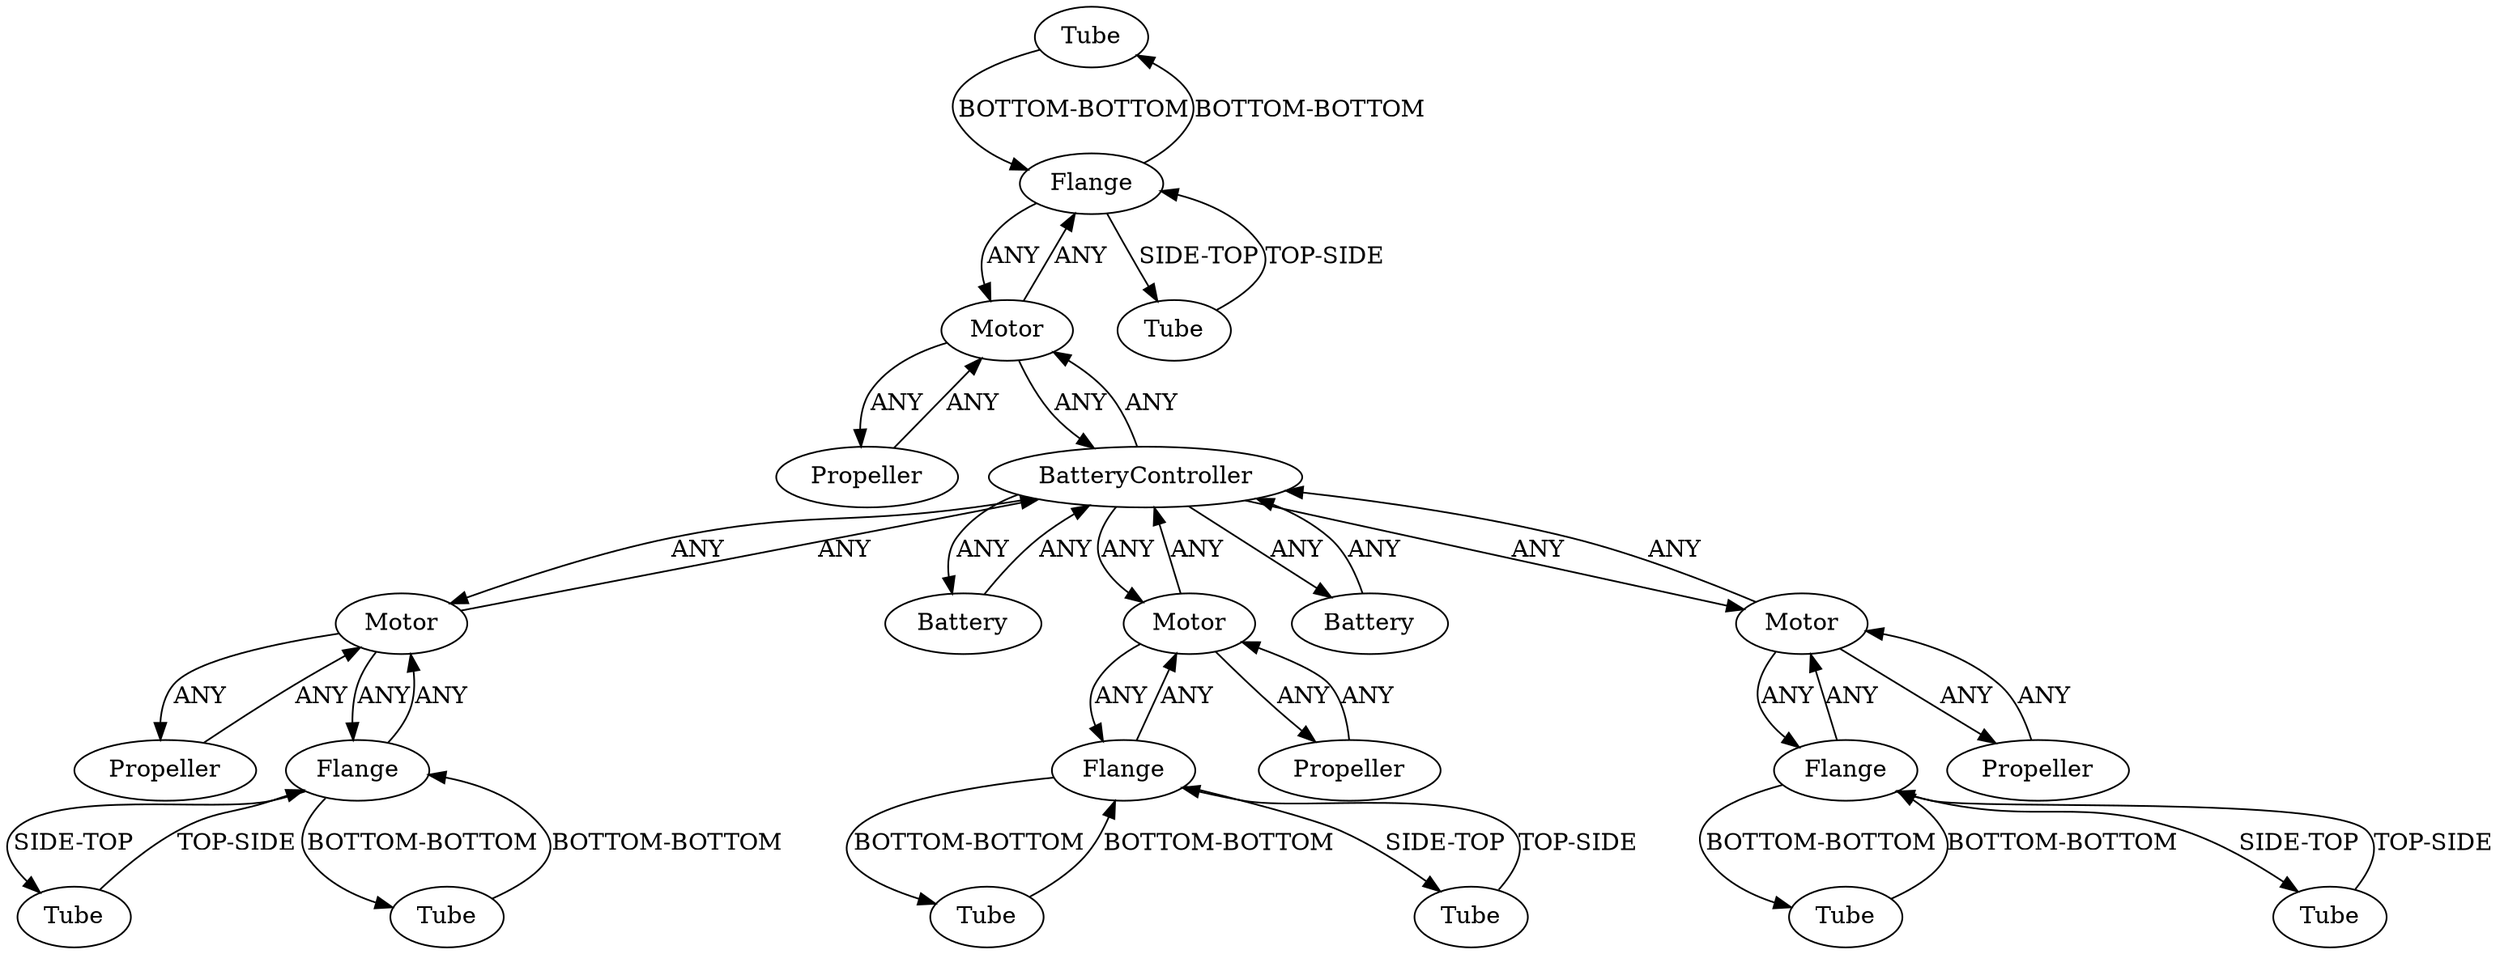 /* Created by igraph 0.10.2 */
digraph {
  0 [
    instance=Tube_instance_1
    label=Tube
  ];
  1 [
    instance=Motor_instance_1
    label=Motor
  ];
  2 [
    instance=Tube_instance_2
    label=Tube
  ];
  3 [
    instance=Tube_instance_3
    label=Tube
  ];
  4 [
    instance=Propeller_instance_1
    label=Propeller
  ];
  5 [
    instance=Tube_instance_4
    label=Tube
  ];
  6 [
    instance=Battery_instance_1
    label=Battery
  ];
  7 [
    instance=Motor_instance_2
    label=Motor
  ];
  8 [
    instance=Flange_instance_1
    label=Flange
  ];
  9 [
    instance=Tube_instance_5
    label=Tube
  ];
  10 [
    instance=Tube_instance_6
    label=Tube
  ];
  11 [
    instance=BatteryController_instance_1
    label=BatteryController
  ];
  12 [
    instance=Motor_instance_3
    label=Motor
  ];
  13 [
    instance=Flange_instance_2
    label=Flange
  ];
  14 [
    instance=Propeller_instance_2
    label=Propeller
  ];
  15 [
    instance=Flange_instance_3
    label=Flange
  ];
  16 [
    instance=Propeller_instance_3
    label=Propeller
  ];
  17 [
    instance=Battery_instance_2
    label=Battery
  ];
  18 [
    instance=Propeller_instance_4
    label=Propeller
  ];
  19 [
    instance=Motor_instance_4
    label=Motor
  ];
  20 [
    instance=Flange_instance_4
    label=Flange
  ];
  21 [
    instance=Tube_instance_7
    label=Tube
  ];
  22 [
    instance=Tube_instance_8
    label=Tube
  ];

  0 -> 13 [
    label="BOTTOM-BOTTOM"
  ];
  1 -> 11 [
    label=ANY
  ];
  1 -> 14 [
    label=ANY
  ];
  1 -> 20 [
    label=ANY
  ];
  2 -> 20 [
    label="TOP-SIDE"
  ];
  3 -> 15 [
    label="BOTTOM-BOTTOM"
  ];
  4 -> 7 [
    label=ANY
  ];
  5 -> 20 [
    label="BOTTOM-BOTTOM"
  ];
  6 -> 11 [
    label=ANY
  ];
  7 -> 11 [
    label=ANY
  ];
  7 -> 13 [
    label=ANY
  ];
  7 -> 4 [
    label=ANY
  ];
  8 -> 9 [
    label="BOTTOM-BOTTOM"
  ];
  8 -> 10 [
    label="SIDE-TOP"
  ];
  8 -> 12 [
    label=ANY
  ];
  9 -> 8 [
    label="BOTTOM-BOTTOM"
  ];
  10 -> 8 [
    label="TOP-SIDE"
  ];
  11 -> 1 [
    label=ANY
  ];
  11 -> 17 [
    label=ANY
  ];
  11 -> 19 [
    label=ANY
  ];
  11 -> 6 [
    label=ANY
  ];
  11 -> 12 [
    label=ANY
  ];
  11 -> 7 [
    label=ANY
  ];
  12 -> 8 [
    label=ANY
  ];
  12 -> 18 [
    label=ANY
  ];
  12 -> 11 [
    label=ANY
  ];
  13 -> 21 [
    label="SIDE-TOP"
  ];
  13 -> 0 [
    label="BOTTOM-BOTTOM"
  ];
  13 -> 7 [
    label=ANY
  ];
  14 -> 1 [
    label=ANY
  ];
  15 -> 3 [
    label="BOTTOM-BOTTOM"
  ];
  15 -> 22 [
    label="SIDE-TOP"
  ];
  15 -> 19 [
    label=ANY
  ];
  16 -> 19 [
    label=ANY
  ];
  17 -> 11 [
    label=ANY
  ];
  18 -> 12 [
    label=ANY
  ];
  19 -> 16 [
    label=ANY
  ];
  19 -> 15 [
    label=ANY
  ];
  19 -> 11 [
    label=ANY
  ];
  20 -> 1 [
    label=ANY
  ];
  20 -> 2 [
    label="SIDE-TOP"
  ];
  20 -> 5 [
    label="BOTTOM-BOTTOM"
  ];
  21 -> 13 [
    label="TOP-SIDE"
  ];
  22 -> 15 [
    label="TOP-SIDE"
  ];
}
